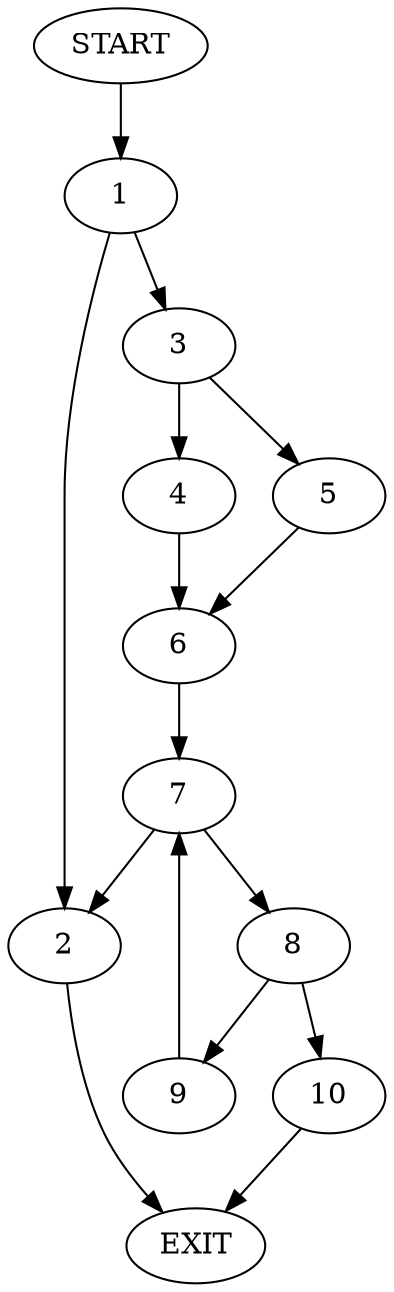 digraph {
0 [label="START"]
11 [label="EXIT"]
0 -> 1
1 -> 2
1 -> 3
2 -> 11
3 -> 4
3 -> 5
4 -> 6
5 -> 6
6 -> 7
7 -> 8
7 -> 2
8 -> 9
8 -> 10
9 -> 7
10 -> 11
}

